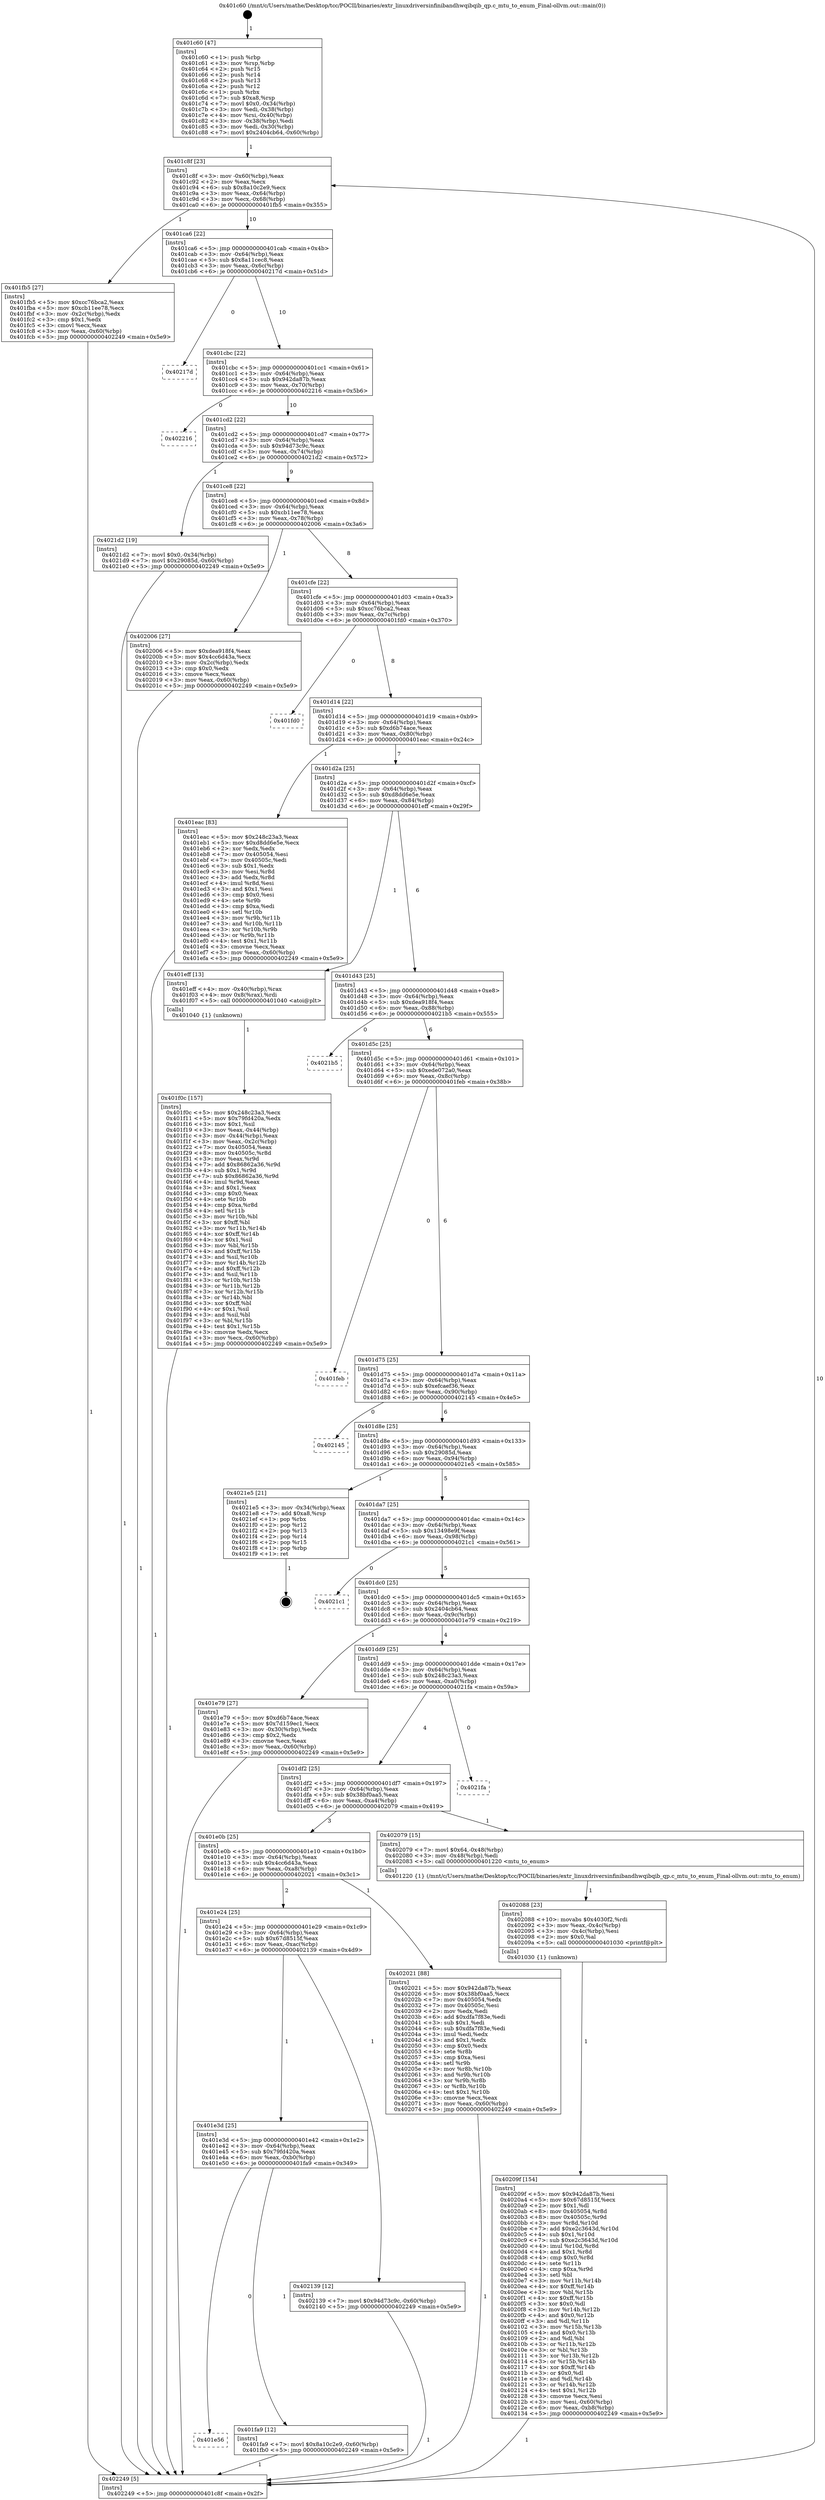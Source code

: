 digraph "0x401c60" {
  label = "0x401c60 (/mnt/c/Users/mathe/Desktop/tcc/POCII/binaries/extr_linuxdriversinfinibandhwqibqib_qp.c_mtu_to_enum_Final-ollvm.out::main(0))"
  labelloc = "t"
  node[shape=record]

  Entry [label="",width=0.3,height=0.3,shape=circle,fillcolor=black,style=filled]
  "0x401c8f" [label="{
     0x401c8f [23]\l
     | [instrs]\l
     &nbsp;&nbsp;0x401c8f \<+3\>: mov -0x60(%rbp),%eax\l
     &nbsp;&nbsp;0x401c92 \<+2\>: mov %eax,%ecx\l
     &nbsp;&nbsp;0x401c94 \<+6\>: sub $0x8a10c2e9,%ecx\l
     &nbsp;&nbsp;0x401c9a \<+3\>: mov %eax,-0x64(%rbp)\l
     &nbsp;&nbsp;0x401c9d \<+3\>: mov %ecx,-0x68(%rbp)\l
     &nbsp;&nbsp;0x401ca0 \<+6\>: je 0000000000401fb5 \<main+0x355\>\l
  }"]
  "0x401fb5" [label="{
     0x401fb5 [27]\l
     | [instrs]\l
     &nbsp;&nbsp;0x401fb5 \<+5\>: mov $0xcc76bca2,%eax\l
     &nbsp;&nbsp;0x401fba \<+5\>: mov $0xcb11ee78,%ecx\l
     &nbsp;&nbsp;0x401fbf \<+3\>: mov -0x2c(%rbp),%edx\l
     &nbsp;&nbsp;0x401fc2 \<+3\>: cmp $0x1,%edx\l
     &nbsp;&nbsp;0x401fc5 \<+3\>: cmovl %ecx,%eax\l
     &nbsp;&nbsp;0x401fc8 \<+3\>: mov %eax,-0x60(%rbp)\l
     &nbsp;&nbsp;0x401fcb \<+5\>: jmp 0000000000402249 \<main+0x5e9\>\l
  }"]
  "0x401ca6" [label="{
     0x401ca6 [22]\l
     | [instrs]\l
     &nbsp;&nbsp;0x401ca6 \<+5\>: jmp 0000000000401cab \<main+0x4b\>\l
     &nbsp;&nbsp;0x401cab \<+3\>: mov -0x64(%rbp),%eax\l
     &nbsp;&nbsp;0x401cae \<+5\>: sub $0x8a11cec8,%eax\l
     &nbsp;&nbsp;0x401cb3 \<+3\>: mov %eax,-0x6c(%rbp)\l
     &nbsp;&nbsp;0x401cb6 \<+6\>: je 000000000040217d \<main+0x51d\>\l
  }"]
  Exit [label="",width=0.3,height=0.3,shape=circle,fillcolor=black,style=filled,peripheries=2]
  "0x40217d" [label="{
     0x40217d\l
  }", style=dashed]
  "0x401cbc" [label="{
     0x401cbc [22]\l
     | [instrs]\l
     &nbsp;&nbsp;0x401cbc \<+5\>: jmp 0000000000401cc1 \<main+0x61\>\l
     &nbsp;&nbsp;0x401cc1 \<+3\>: mov -0x64(%rbp),%eax\l
     &nbsp;&nbsp;0x401cc4 \<+5\>: sub $0x942da87b,%eax\l
     &nbsp;&nbsp;0x401cc9 \<+3\>: mov %eax,-0x70(%rbp)\l
     &nbsp;&nbsp;0x401ccc \<+6\>: je 0000000000402216 \<main+0x5b6\>\l
  }"]
  "0x40209f" [label="{
     0x40209f [154]\l
     | [instrs]\l
     &nbsp;&nbsp;0x40209f \<+5\>: mov $0x942da87b,%esi\l
     &nbsp;&nbsp;0x4020a4 \<+5\>: mov $0x67d8515f,%ecx\l
     &nbsp;&nbsp;0x4020a9 \<+2\>: mov $0x1,%dl\l
     &nbsp;&nbsp;0x4020ab \<+8\>: mov 0x405054,%r8d\l
     &nbsp;&nbsp;0x4020b3 \<+8\>: mov 0x40505c,%r9d\l
     &nbsp;&nbsp;0x4020bb \<+3\>: mov %r8d,%r10d\l
     &nbsp;&nbsp;0x4020be \<+7\>: add $0xe2c3643d,%r10d\l
     &nbsp;&nbsp;0x4020c5 \<+4\>: sub $0x1,%r10d\l
     &nbsp;&nbsp;0x4020c9 \<+7\>: sub $0xe2c3643d,%r10d\l
     &nbsp;&nbsp;0x4020d0 \<+4\>: imul %r10d,%r8d\l
     &nbsp;&nbsp;0x4020d4 \<+4\>: and $0x1,%r8d\l
     &nbsp;&nbsp;0x4020d8 \<+4\>: cmp $0x0,%r8d\l
     &nbsp;&nbsp;0x4020dc \<+4\>: sete %r11b\l
     &nbsp;&nbsp;0x4020e0 \<+4\>: cmp $0xa,%r9d\l
     &nbsp;&nbsp;0x4020e4 \<+3\>: setl %bl\l
     &nbsp;&nbsp;0x4020e7 \<+3\>: mov %r11b,%r14b\l
     &nbsp;&nbsp;0x4020ea \<+4\>: xor $0xff,%r14b\l
     &nbsp;&nbsp;0x4020ee \<+3\>: mov %bl,%r15b\l
     &nbsp;&nbsp;0x4020f1 \<+4\>: xor $0xff,%r15b\l
     &nbsp;&nbsp;0x4020f5 \<+3\>: xor $0x0,%dl\l
     &nbsp;&nbsp;0x4020f8 \<+3\>: mov %r14b,%r12b\l
     &nbsp;&nbsp;0x4020fb \<+4\>: and $0x0,%r12b\l
     &nbsp;&nbsp;0x4020ff \<+3\>: and %dl,%r11b\l
     &nbsp;&nbsp;0x402102 \<+3\>: mov %r15b,%r13b\l
     &nbsp;&nbsp;0x402105 \<+4\>: and $0x0,%r13b\l
     &nbsp;&nbsp;0x402109 \<+2\>: and %dl,%bl\l
     &nbsp;&nbsp;0x40210b \<+3\>: or %r11b,%r12b\l
     &nbsp;&nbsp;0x40210e \<+3\>: or %bl,%r13b\l
     &nbsp;&nbsp;0x402111 \<+3\>: xor %r13b,%r12b\l
     &nbsp;&nbsp;0x402114 \<+3\>: or %r15b,%r14b\l
     &nbsp;&nbsp;0x402117 \<+4\>: xor $0xff,%r14b\l
     &nbsp;&nbsp;0x40211b \<+3\>: or $0x0,%dl\l
     &nbsp;&nbsp;0x40211e \<+3\>: and %dl,%r14b\l
     &nbsp;&nbsp;0x402121 \<+3\>: or %r14b,%r12b\l
     &nbsp;&nbsp;0x402124 \<+4\>: test $0x1,%r12b\l
     &nbsp;&nbsp;0x402128 \<+3\>: cmovne %ecx,%esi\l
     &nbsp;&nbsp;0x40212b \<+3\>: mov %esi,-0x60(%rbp)\l
     &nbsp;&nbsp;0x40212e \<+6\>: mov %eax,-0xb8(%rbp)\l
     &nbsp;&nbsp;0x402134 \<+5\>: jmp 0000000000402249 \<main+0x5e9\>\l
  }"]
  "0x402216" [label="{
     0x402216\l
  }", style=dashed]
  "0x401cd2" [label="{
     0x401cd2 [22]\l
     | [instrs]\l
     &nbsp;&nbsp;0x401cd2 \<+5\>: jmp 0000000000401cd7 \<main+0x77\>\l
     &nbsp;&nbsp;0x401cd7 \<+3\>: mov -0x64(%rbp),%eax\l
     &nbsp;&nbsp;0x401cda \<+5\>: sub $0x94d73c9c,%eax\l
     &nbsp;&nbsp;0x401cdf \<+3\>: mov %eax,-0x74(%rbp)\l
     &nbsp;&nbsp;0x401ce2 \<+6\>: je 00000000004021d2 \<main+0x572\>\l
  }"]
  "0x402088" [label="{
     0x402088 [23]\l
     | [instrs]\l
     &nbsp;&nbsp;0x402088 \<+10\>: movabs $0x4030f2,%rdi\l
     &nbsp;&nbsp;0x402092 \<+3\>: mov %eax,-0x4c(%rbp)\l
     &nbsp;&nbsp;0x402095 \<+3\>: mov -0x4c(%rbp),%esi\l
     &nbsp;&nbsp;0x402098 \<+2\>: mov $0x0,%al\l
     &nbsp;&nbsp;0x40209a \<+5\>: call 0000000000401030 \<printf@plt\>\l
     | [calls]\l
     &nbsp;&nbsp;0x401030 \{1\} (unknown)\l
  }"]
  "0x4021d2" [label="{
     0x4021d2 [19]\l
     | [instrs]\l
     &nbsp;&nbsp;0x4021d2 \<+7\>: movl $0x0,-0x34(%rbp)\l
     &nbsp;&nbsp;0x4021d9 \<+7\>: movl $0x29085d,-0x60(%rbp)\l
     &nbsp;&nbsp;0x4021e0 \<+5\>: jmp 0000000000402249 \<main+0x5e9\>\l
  }"]
  "0x401ce8" [label="{
     0x401ce8 [22]\l
     | [instrs]\l
     &nbsp;&nbsp;0x401ce8 \<+5\>: jmp 0000000000401ced \<main+0x8d\>\l
     &nbsp;&nbsp;0x401ced \<+3\>: mov -0x64(%rbp),%eax\l
     &nbsp;&nbsp;0x401cf0 \<+5\>: sub $0xcb11ee78,%eax\l
     &nbsp;&nbsp;0x401cf5 \<+3\>: mov %eax,-0x78(%rbp)\l
     &nbsp;&nbsp;0x401cf8 \<+6\>: je 0000000000402006 \<main+0x3a6\>\l
  }"]
  "0x401e56" [label="{
     0x401e56\l
  }", style=dashed]
  "0x402006" [label="{
     0x402006 [27]\l
     | [instrs]\l
     &nbsp;&nbsp;0x402006 \<+5\>: mov $0xdea918f4,%eax\l
     &nbsp;&nbsp;0x40200b \<+5\>: mov $0x4cc6d43a,%ecx\l
     &nbsp;&nbsp;0x402010 \<+3\>: mov -0x2c(%rbp),%edx\l
     &nbsp;&nbsp;0x402013 \<+3\>: cmp $0x0,%edx\l
     &nbsp;&nbsp;0x402016 \<+3\>: cmove %ecx,%eax\l
     &nbsp;&nbsp;0x402019 \<+3\>: mov %eax,-0x60(%rbp)\l
     &nbsp;&nbsp;0x40201c \<+5\>: jmp 0000000000402249 \<main+0x5e9\>\l
  }"]
  "0x401cfe" [label="{
     0x401cfe [22]\l
     | [instrs]\l
     &nbsp;&nbsp;0x401cfe \<+5\>: jmp 0000000000401d03 \<main+0xa3\>\l
     &nbsp;&nbsp;0x401d03 \<+3\>: mov -0x64(%rbp),%eax\l
     &nbsp;&nbsp;0x401d06 \<+5\>: sub $0xcc76bca2,%eax\l
     &nbsp;&nbsp;0x401d0b \<+3\>: mov %eax,-0x7c(%rbp)\l
     &nbsp;&nbsp;0x401d0e \<+6\>: je 0000000000401fd0 \<main+0x370\>\l
  }"]
  "0x401fa9" [label="{
     0x401fa9 [12]\l
     | [instrs]\l
     &nbsp;&nbsp;0x401fa9 \<+7\>: movl $0x8a10c2e9,-0x60(%rbp)\l
     &nbsp;&nbsp;0x401fb0 \<+5\>: jmp 0000000000402249 \<main+0x5e9\>\l
  }"]
  "0x401fd0" [label="{
     0x401fd0\l
  }", style=dashed]
  "0x401d14" [label="{
     0x401d14 [22]\l
     | [instrs]\l
     &nbsp;&nbsp;0x401d14 \<+5\>: jmp 0000000000401d19 \<main+0xb9\>\l
     &nbsp;&nbsp;0x401d19 \<+3\>: mov -0x64(%rbp),%eax\l
     &nbsp;&nbsp;0x401d1c \<+5\>: sub $0xd6b74ace,%eax\l
     &nbsp;&nbsp;0x401d21 \<+3\>: mov %eax,-0x80(%rbp)\l
     &nbsp;&nbsp;0x401d24 \<+6\>: je 0000000000401eac \<main+0x24c\>\l
  }"]
  "0x401e3d" [label="{
     0x401e3d [25]\l
     | [instrs]\l
     &nbsp;&nbsp;0x401e3d \<+5\>: jmp 0000000000401e42 \<main+0x1e2\>\l
     &nbsp;&nbsp;0x401e42 \<+3\>: mov -0x64(%rbp),%eax\l
     &nbsp;&nbsp;0x401e45 \<+5\>: sub $0x79fd420a,%eax\l
     &nbsp;&nbsp;0x401e4a \<+6\>: mov %eax,-0xb0(%rbp)\l
     &nbsp;&nbsp;0x401e50 \<+6\>: je 0000000000401fa9 \<main+0x349\>\l
  }"]
  "0x401eac" [label="{
     0x401eac [83]\l
     | [instrs]\l
     &nbsp;&nbsp;0x401eac \<+5\>: mov $0x248c23a3,%eax\l
     &nbsp;&nbsp;0x401eb1 \<+5\>: mov $0xd8dd6e5e,%ecx\l
     &nbsp;&nbsp;0x401eb6 \<+2\>: xor %edx,%edx\l
     &nbsp;&nbsp;0x401eb8 \<+7\>: mov 0x405054,%esi\l
     &nbsp;&nbsp;0x401ebf \<+7\>: mov 0x40505c,%edi\l
     &nbsp;&nbsp;0x401ec6 \<+3\>: sub $0x1,%edx\l
     &nbsp;&nbsp;0x401ec9 \<+3\>: mov %esi,%r8d\l
     &nbsp;&nbsp;0x401ecc \<+3\>: add %edx,%r8d\l
     &nbsp;&nbsp;0x401ecf \<+4\>: imul %r8d,%esi\l
     &nbsp;&nbsp;0x401ed3 \<+3\>: and $0x1,%esi\l
     &nbsp;&nbsp;0x401ed6 \<+3\>: cmp $0x0,%esi\l
     &nbsp;&nbsp;0x401ed9 \<+4\>: sete %r9b\l
     &nbsp;&nbsp;0x401edd \<+3\>: cmp $0xa,%edi\l
     &nbsp;&nbsp;0x401ee0 \<+4\>: setl %r10b\l
     &nbsp;&nbsp;0x401ee4 \<+3\>: mov %r9b,%r11b\l
     &nbsp;&nbsp;0x401ee7 \<+3\>: and %r10b,%r11b\l
     &nbsp;&nbsp;0x401eea \<+3\>: xor %r10b,%r9b\l
     &nbsp;&nbsp;0x401eed \<+3\>: or %r9b,%r11b\l
     &nbsp;&nbsp;0x401ef0 \<+4\>: test $0x1,%r11b\l
     &nbsp;&nbsp;0x401ef4 \<+3\>: cmovne %ecx,%eax\l
     &nbsp;&nbsp;0x401ef7 \<+3\>: mov %eax,-0x60(%rbp)\l
     &nbsp;&nbsp;0x401efa \<+5\>: jmp 0000000000402249 \<main+0x5e9\>\l
  }"]
  "0x401d2a" [label="{
     0x401d2a [25]\l
     | [instrs]\l
     &nbsp;&nbsp;0x401d2a \<+5\>: jmp 0000000000401d2f \<main+0xcf\>\l
     &nbsp;&nbsp;0x401d2f \<+3\>: mov -0x64(%rbp),%eax\l
     &nbsp;&nbsp;0x401d32 \<+5\>: sub $0xd8dd6e5e,%eax\l
     &nbsp;&nbsp;0x401d37 \<+6\>: mov %eax,-0x84(%rbp)\l
     &nbsp;&nbsp;0x401d3d \<+6\>: je 0000000000401eff \<main+0x29f\>\l
  }"]
  "0x402139" [label="{
     0x402139 [12]\l
     | [instrs]\l
     &nbsp;&nbsp;0x402139 \<+7\>: movl $0x94d73c9c,-0x60(%rbp)\l
     &nbsp;&nbsp;0x402140 \<+5\>: jmp 0000000000402249 \<main+0x5e9\>\l
  }"]
  "0x401eff" [label="{
     0x401eff [13]\l
     | [instrs]\l
     &nbsp;&nbsp;0x401eff \<+4\>: mov -0x40(%rbp),%rax\l
     &nbsp;&nbsp;0x401f03 \<+4\>: mov 0x8(%rax),%rdi\l
     &nbsp;&nbsp;0x401f07 \<+5\>: call 0000000000401040 \<atoi@plt\>\l
     | [calls]\l
     &nbsp;&nbsp;0x401040 \{1\} (unknown)\l
  }"]
  "0x401d43" [label="{
     0x401d43 [25]\l
     | [instrs]\l
     &nbsp;&nbsp;0x401d43 \<+5\>: jmp 0000000000401d48 \<main+0xe8\>\l
     &nbsp;&nbsp;0x401d48 \<+3\>: mov -0x64(%rbp),%eax\l
     &nbsp;&nbsp;0x401d4b \<+5\>: sub $0xdea918f4,%eax\l
     &nbsp;&nbsp;0x401d50 \<+6\>: mov %eax,-0x88(%rbp)\l
     &nbsp;&nbsp;0x401d56 \<+6\>: je 00000000004021b5 \<main+0x555\>\l
  }"]
  "0x401e24" [label="{
     0x401e24 [25]\l
     | [instrs]\l
     &nbsp;&nbsp;0x401e24 \<+5\>: jmp 0000000000401e29 \<main+0x1c9\>\l
     &nbsp;&nbsp;0x401e29 \<+3\>: mov -0x64(%rbp),%eax\l
     &nbsp;&nbsp;0x401e2c \<+5\>: sub $0x67d8515f,%eax\l
     &nbsp;&nbsp;0x401e31 \<+6\>: mov %eax,-0xac(%rbp)\l
     &nbsp;&nbsp;0x401e37 \<+6\>: je 0000000000402139 \<main+0x4d9\>\l
  }"]
  "0x4021b5" [label="{
     0x4021b5\l
  }", style=dashed]
  "0x401d5c" [label="{
     0x401d5c [25]\l
     | [instrs]\l
     &nbsp;&nbsp;0x401d5c \<+5\>: jmp 0000000000401d61 \<main+0x101\>\l
     &nbsp;&nbsp;0x401d61 \<+3\>: mov -0x64(%rbp),%eax\l
     &nbsp;&nbsp;0x401d64 \<+5\>: sub $0xede072a0,%eax\l
     &nbsp;&nbsp;0x401d69 \<+6\>: mov %eax,-0x8c(%rbp)\l
     &nbsp;&nbsp;0x401d6f \<+6\>: je 0000000000401feb \<main+0x38b\>\l
  }"]
  "0x402021" [label="{
     0x402021 [88]\l
     | [instrs]\l
     &nbsp;&nbsp;0x402021 \<+5\>: mov $0x942da87b,%eax\l
     &nbsp;&nbsp;0x402026 \<+5\>: mov $0x38bf0aa5,%ecx\l
     &nbsp;&nbsp;0x40202b \<+7\>: mov 0x405054,%edx\l
     &nbsp;&nbsp;0x402032 \<+7\>: mov 0x40505c,%esi\l
     &nbsp;&nbsp;0x402039 \<+2\>: mov %edx,%edi\l
     &nbsp;&nbsp;0x40203b \<+6\>: add $0xdfa7f83e,%edi\l
     &nbsp;&nbsp;0x402041 \<+3\>: sub $0x1,%edi\l
     &nbsp;&nbsp;0x402044 \<+6\>: sub $0xdfa7f83e,%edi\l
     &nbsp;&nbsp;0x40204a \<+3\>: imul %edi,%edx\l
     &nbsp;&nbsp;0x40204d \<+3\>: and $0x1,%edx\l
     &nbsp;&nbsp;0x402050 \<+3\>: cmp $0x0,%edx\l
     &nbsp;&nbsp;0x402053 \<+4\>: sete %r8b\l
     &nbsp;&nbsp;0x402057 \<+3\>: cmp $0xa,%esi\l
     &nbsp;&nbsp;0x40205a \<+4\>: setl %r9b\l
     &nbsp;&nbsp;0x40205e \<+3\>: mov %r8b,%r10b\l
     &nbsp;&nbsp;0x402061 \<+3\>: and %r9b,%r10b\l
     &nbsp;&nbsp;0x402064 \<+3\>: xor %r9b,%r8b\l
     &nbsp;&nbsp;0x402067 \<+3\>: or %r8b,%r10b\l
     &nbsp;&nbsp;0x40206a \<+4\>: test $0x1,%r10b\l
     &nbsp;&nbsp;0x40206e \<+3\>: cmovne %ecx,%eax\l
     &nbsp;&nbsp;0x402071 \<+3\>: mov %eax,-0x60(%rbp)\l
     &nbsp;&nbsp;0x402074 \<+5\>: jmp 0000000000402249 \<main+0x5e9\>\l
  }"]
  "0x401feb" [label="{
     0x401feb\l
  }", style=dashed]
  "0x401d75" [label="{
     0x401d75 [25]\l
     | [instrs]\l
     &nbsp;&nbsp;0x401d75 \<+5\>: jmp 0000000000401d7a \<main+0x11a\>\l
     &nbsp;&nbsp;0x401d7a \<+3\>: mov -0x64(%rbp),%eax\l
     &nbsp;&nbsp;0x401d7d \<+5\>: sub $0xefcaef36,%eax\l
     &nbsp;&nbsp;0x401d82 \<+6\>: mov %eax,-0x90(%rbp)\l
     &nbsp;&nbsp;0x401d88 \<+6\>: je 0000000000402145 \<main+0x4e5\>\l
  }"]
  "0x401e0b" [label="{
     0x401e0b [25]\l
     | [instrs]\l
     &nbsp;&nbsp;0x401e0b \<+5\>: jmp 0000000000401e10 \<main+0x1b0\>\l
     &nbsp;&nbsp;0x401e10 \<+3\>: mov -0x64(%rbp),%eax\l
     &nbsp;&nbsp;0x401e13 \<+5\>: sub $0x4cc6d43a,%eax\l
     &nbsp;&nbsp;0x401e18 \<+6\>: mov %eax,-0xa8(%rbp)\l
     &nbsp;&nbsp;0x401e1e \<+6\>: je 0000000000402021 \<main+0x3c1\>\l
  }"]
  "0x402145" [label="{
     0x402145\l
  }", style=dashed]
  "0x401d8e" [label="{
     0x401d8e [25]\l
     | [instrs]\l
     &nbsp;&nbsp;0x401d8e \<+5\>: jmp 0000000000401d93 \<main+0x133\>\l
     &nbsp;&nbsp;0x401d93 \<+3\>: mov -0x64(%rbp),%eax\l
     &nbsp;&nbsp;0x401d96 \<+5\>: sub $0x29085d,%eax\l
     &nbsp;&nbsp;0x401d9b \<+6\>: mov %eax,-0x94(%rbp)\l
     &nbsp;&nbsp;0x401da1 \<+6\>: je 00000000004021e5 \<main+0x585\>\l
  }"]
  "0x402079" [label="{
     0x402079 [15]\l
     | [instrs]\l
     &nbsp;&nbsp;0x402079 \<+7\>: movl $0x64,-0x48(%rbp)\l
     &nbsp;&nbsp;0x402080 \<+3\>: mov -0x48(%rbp),%edi\l
     &nbsp;&nbsp;0x402083 \<+5\>: call 0000000000401220 \<mtu_to_enum\>\l
     | [calls]\l
     &nbsp;&nbsp;0x401220 \{1\} (/mnt/c/Users/mathe/Desktop/tcc/POCII/binaries/extr_linuxdriversinfinibandhwqibqib_qp.c_mtu_to_enum_Final-ollvm.out::mtu_to_enum)\l
  }"]
  "0x4021e5" [label="{
     0x4021e5 [21]\l
     | [instrs]\l
     &nbsp;&nbsp;0x4021e5 \<+3\>: mov -0x34(%rbp),%eax\l
     &nbsp;&nbsp;0x4021e8 \<+7\>: add $0xa8,%rsp\l
     &nbsp;&nbsp;0x4021ef \<+1\>: pop %rbx\l
     &nbsp;&nbsp;0x4021f0 \<+2\>: pop %r12\l
     &nbsp;&nbsp;0x4021f2 \<+2\>: pop %r13\l
     &nbsp;&nbsp;0x4021f4 \<+2\>: pop %r14\l
     &nbsp;&nbsp;0x4021f6 \<+2\>: pop %r15\l
     &nbsp;&nbsp;0x4021f8 \<+1\>: pop %rbp\l
     &nbsp;&nbsp;0x4021f9 \<+1\>: ret\l
  }"]
  "0x401da7" [label="{
     0x401da7 [25]\l
     | [instrs]\l
     &nbsp;&nbsp;0x401da7 \<+5\>: jmp 0000000000401dac \<main+0x14c\>\l
     &nbsp;&nbsp;0x401dac \<+3\>: mov -0x64(%rbp),%eax\l
     &nbsp;&nbsp;0x401daf \<+5\>: sub $0x13498e9f,%eax\l
     &nbsp;&nbsp;0x401db4 \<+6\>: mov %eax,-0x98(%rbp)\l
     &nbsp;&nbsp;0x401dba \<+6\>: je 00000000004021c1 \<main+0x561\>\l
  }"]
  "0x401df2" [label="{
     0x401df2 [25]\l
     | [instrs]\l
     &nbsp;&nbsp;0x401df2 \<+5\>: jmp 0000000000401df7 \<main+0x197\>\l
     &nbsp;&nbsp;0x401df7 \<+3\>: mov -0x64(%rbp),%eax\l
     &nbsp;&nbsp;0x401dfa \<+5\>: sub $0x38bf0aa5,%eax\l
     &nbsp;&nbsp;0x401dff \<+6\>: mov %eax,-0xa4(%rbp)\l
     &nbsp;&nbsp;0x401e05 \<+6\>: je 0000000000402079 \<main+0x419\>\l
  }"]
  "0x4021c1" [label="{
     0x4021c1\l
  }", style=dashed]
  "0x401dc0" [label="{
     0x401dc0 [25]\l
     | [instrs]\l
     &nbsp;&nbsp;0x401dc0 \<+5\>: jmp 0000000000401dc5 \<main+0x165\>\l
     &nbsp;&nbsp;0x401dc5 \<+3\>: mov -0x64(%rbp),%eax\l
     &nbsp;&nbsp;0x401dc8 \<+5\>: sub $0x2404cb64,%eax\l
     &nbsp;&nbsp;0x401dcd \<+6\>: mov %eax,-0x9c(%rbp)\l
     &nbsp;&nbsp;0x401dd3 \<+6\>: je 0000000000401e79 \<main+0x219\>\l
  }"]
  "0x4021fa" [label="{
     0x4021fa\l
  }", style=dashed]
  "0x401e79" [label="{
     0x401e79 [27]\l
     | [instrs]\l
     &nbsp;&nbsp;0x401e79 \<+5\>: mov $0xd6b74ace,%eax\l
     &nbsp;&nbsp;0x401e7e \<+5\>: mov $0x7d159ec1,%ecx\l
     &nbsp;&nbsp;0x401e83 \<+3\>: mov -0x30(%rbp),%edx\l
     &nbsp;&nbsp;0x401e86 \<+3\>: cmp $0x2,%edx\l
     &nbsp;&nbsp;0x401e89 \<+3\>: cmovne %ecx,%eax\l
     &nbsp;&nbsp;0x401e8c \<+3\>: mov %eax,-0x60(%rbp)\l
     &nbsp;&nbsp;0x401e8f \<+5\>: jmp 0000000000402249 \<main+0x5e9\>\l
  }"]
  "0x401dd9" [label="{
     0x401dd9 [25]\l
     | [instrs]\l
     &nbsp;&nbsp;0x401dd9 \<+5\>: jmp 0000000000401dde \<main+0x17e\>\l
     &nbsp;&nbsp;0x401dde \<+3\>: mov -0x64(%rbp),%eax\l
     &nbsp;&nbsp;0x401de1 \<+5\>: sub $0x248c23a3,%eax\l
     &nbsp;&nbsp;0x401de6 \<+6\>: mov %eax,-0xa0(%rbp)\l
     &nbsp;&nbsp;0x401dec \<+6\>: je 00000000004021fa \<main+0x59a\>\l
  }"]
  "0x402249" [label="{
     0x402249 [5]\l
     | [instrs]\l
     &nbsp;&nbsp;0x402249 \<+5\>: jmp 0000000000401c8f \<main+0x2f\>\l
  }"]
  "0x401c60" [label="{
     0x401c60 [47]\l
     | [instrs]\l
     &nbsp;&nbsp;0x401c60 \<+1\>: push %rbp\l
     &nbsp;&nbsp;0x401c61 \<+3\>: mov %rsp,%rbp\l
     &nbsp;&nbsp;0x401c64 \<+2\>: push %r15\l
     &nbsp;&nbsp;0x401c66 \<+2\>: push %r14\l
     &nbsp;&nbsp;0x401c68 \<+2\>: push %r13\l
     &nbsp;&nbsp;0x401c6a \<+2\>: push %r12\l
     &nbsp;&nbsp;0x401c6c \<+1\>: push %rbx\l
     &nbsp;&nbsp;0x401c6d \<+7\>: sub $0xa8,%rsp\l
     &nbsp;&nbsp;0x401c74 \<+7\>: movl $0x0,-0x34(%rbp)\l
     &nbsp;&nbsp;0x401c7b \<+3\>: mov %edi,-0x38(%rbp)\l
     &nbsp;&nbsp;0x401c7e \<+4\>: mov %rsi,-0x40(%rbp)\l
     &nbsp;&nbsp;0x401c82 \<+3\>: mov -0x38(%rbp),%edi\l
     &nbsp;&nbsp;0x401c85 \<+3\>: mov %edi,-0x30(%rbp)\l
     &nbsp;&nbsp;0x401c88 \<+7\>: movl $0x2404cb64,-0x60(%rbp)\l
  }"]
  "0x401f0c" [label="{
     0x401f0c [157]\l
     | [instrs]\l
     &nbsp;&nbsp;0x401f0c \<+5\>: mov $0x248c23a3,%ecx\l
     &nbsp;&nbsp;0x401f11 \<+5\>: mov $0x79fd420a,%edx\l
     &nbsp;&nbsp;0x401f16 \<+3\>: mov $0x1,%sil\l
     &nbsp;&nbsp;0x401f19 \<+3\>: mov %eax,-0x44(%rbp)\l
     &nbsp;&nbsp;0x401f1c \<+3\>: mov -0x44(%rbp),%eax\l
     &nbsp;&nbsp;0x401f1f \<+3\>: mov %eax,-0x2c(%rbp)\l
     &nbsp;&nbsp;0x401f22 \<+7\>: mov 0x405054,%eax\l
     &nbsp;&nbsp;0x401f29 \<+8\>: mov 0x40505c,%r8d\l
     &nbsp;&nbsp;0x401f31 \<+3\>: mov %eax,%r9d\l
     &nbsp;&nbsp;0x401f34 \<+7\>: add $0x86862a36,%r9d\l
     &nbsp;&nbsp;0x401f3b \<+4\>: sub $0x1,%r9d\l
     &nbsp;&nbsp;0x401f3f \<+7\>: sub $0x86862a36,%r9d\l
     &nbsp;&nbsp;0x401f46 \<+4\>: imul %r9d,%eax\l
     &nbsp;&nbsp;0x401f4a \<+3\>: and $0x1,%eax\l
     &nbsp;&nbsp;0x401f4d \<+3\>: cmp $0x0,%eax\l
     &nbsp;&nbsp;0x401f50 \<+4\>: sete %r10b\l
     &nbsp;&nbsp;0x401f54 \<+4\>: cmp $0xa,%r8d\l
     &nbsp;&nbsp;0x401f58 \<+4\>: setl %r11b\l
     &nbsp;&nbsp;0x401f5c \<+3\>: mov %r10b,%bl\l
     &nbsp;&nbsp;0x401f5f \<+3\>: xor $0xff,%bl\l
     &nbsp;&nbsp;0x401f62 \<+3\>: mov %r11b,%r14b\l
     &nbsp;&nbsp;0x401f65 \<+4\>: xor $0xff,%r14b\l
     &nbsp;&nbsp;0x401f69 \<+4\>: xor $0x1,%sil\l
     &nbsp;&nbsp;0x401f6d \<+3\>: mov %bl,%r15b\l
     &nbsp;&nbsp;0x401f70 \<+4\>: and $0xff,%r15b\l
     &nbsp;&nbsp;0x401f74 \<+3\>: and %sil,%r10b\l
     &nbsp;&nbsp;0x401f77 \<+3\>: mov %r14b,%r12b\l
     &nbsp;&nbsp;0x401f7a \<+4\>: and $0xff,%r12b\l
     &nbsp;&nbsp;0x401f7e \<+3\>: and %sil,%r11b\l
     &nbsp;&nbsp;0x401f81 \<+3\>: or %r10b,%r15b\l
     &nbsp;&nbsp;0x401f84 \<+3\>: or %r11b,%r12b\l
     &nbsp;&nbsp;0x401f87 \<+3\>: xor %r12b,%r15b\l
     &nbsp;&nbsp;0x401f8a \<+3\>: or %r14b,%bl\l
     &nbsp;&nbsp;0x401f8d \<+3\>: xor $0xff,%bl\l
     &nbsp;&nbsp;0x401f90 \<+4\>: or $0x1,%sil\l
     &nbsp;&nbsp;0x401f94 \<+3\>: and %sil,%bl\l
     &nbsp;&nbsp;0x401f97 \<+3\>: or %bl,%r15b\l
     &nbsp;&nbsp;0x401f9a \<+4\>: test $0x1,%r15b\l
     &nbsp;&nbsp;0x401f9e \<+3\>: cmovne %edx,%ecx\l
     &nbsp;&nbsp;0x401fa1 \<+3\>: mov %ecx,-0x60(%rbp)\l
     &nbsp;&nbsp;0x401fa4 \<+5\>: jmp 0000000000402249 \<main+0x5e9\>\l
  }"]
  Entry -> "0x401c60" [label=" 1"]
  "0x401c8f" -> "0x401fb5" [label=" 1"]
  "0x401c8f" -> "0x401ca6" [label=" 10"]
  "0x4021e5" -> Exit [label=" 1"]
  "0x401ca6" -> "0x40217d" [label=" 0"]
  "0x401ca6" -> "0x401cbc" [label=" 10"]
  "0x4021d2" -> "0x402249" [label=" 1"]
  "0x401cbc" -> "0x402216" [label=" 0"]
  "0x401cbc" -> "0x401cd2" [label=" 10"]
  "0x402139" -> "0x402249" [label=" 1"]
  "0x401cd2" -> "0x4021d2" [label=" 1"]
  "0x401cd2" -> "0x401ce8" [label=" 9"]
  "0x40209f" -> "0x402249" [label=" 1"]
  "0x401ce8" -> "0x402006" [label=" 1"]
  "0x401ce8" -> "0x401cfe" [label=" 8"]
  "0x402088" -> "0x40209f" [label=" 1"]
  "0x401cfe" -> "0x401fd0" [label=" 0"]
  "0x401cfe" -> "0x401d14" [label=" 8"]
  "0x402079" -> "0x402088" [label=" 1"]
  "0x401d14" -> "0x401eac" [label=" 1"]
  "0x401d14" -> "0x401d2a" [label=" 7"]
  "0x402006" -> "0x402249" [label=" 1"]
  "0x401d2a" -> "0x401eff" [label=" 1"]
  "0x401d2a" -> "0x401d43" [label=" 6"]
  "0x401fb5" -> "0x402249" [label=" 1"]
  "0x401d43" -> "0x4021b5" [label=" 0"]
  "0x401d43" -> "0x401d5c" [label=" 6"]
  "0x401e3d" -> "0x401e56" [label=" 0"]
  "0x401d5c" -> "0x401feb" [label=" 0"]
  "0x401d5c" -> "0x401d75" [label=" 6"]
  "0x401e3d" -> "0x401fa9" [label=" 1"]
  "0x401d75" -> "0x402145" [label=" 0"]
  "0x401d75" -> "0x401d8e" [label=" 6"]
  "0x401e24" -> "0x401e3d" [label=" 1"]
  "0x401d8e" -> "0x4021e5" [label=" 1"]
  "0x401d8e" -> "0x401da7" [label=" 5"]
  "0x401e24" -> "0x402139" [label=" 1"]
  "0x401da7" -> "0x4021c1" [label=" 0"]
  "0x401da7" -> "0x401dc0" [label=" 5"]
  "0x401e0b" -> "0x401e24" [label=" 2"]
  "0x401dc0" -> "0x401e79" [label=" 1"]
  "0x401dc0" -> "0x401dd9" [label=" 4"]
  "0x401e79" -> "0x402249" [label=" 1"]
  "0x401c60" -> "0x401c8f" [label=" 1"]
  "0x402249" -> "0x401c8f" [label=" 10"]
  "0x401eac" -> "0x402249" [label=" 1"]
  "0x401eff" -> "0x401f0c" [label=" 1"]
  "0x401f0c" -> "0x402249" [label=" 1"]
  "0x401e0b" -> "0x402021" [label=" 1"]
  "0x401dd9" -> "0x4021fa" [label=" 0"]
  "0x401dd9" -> "0x401df2" [label=" 4"]
  "0x401fa9" -> "0x402249" [label=" 1"]
  "0x401df2" -> "0x402079" [label=" 1"]
  "0x401df2" -> "0x401e0b" [label=" 3"]
  "0x402021" -> "0x402249" [label=" 1"]
}
